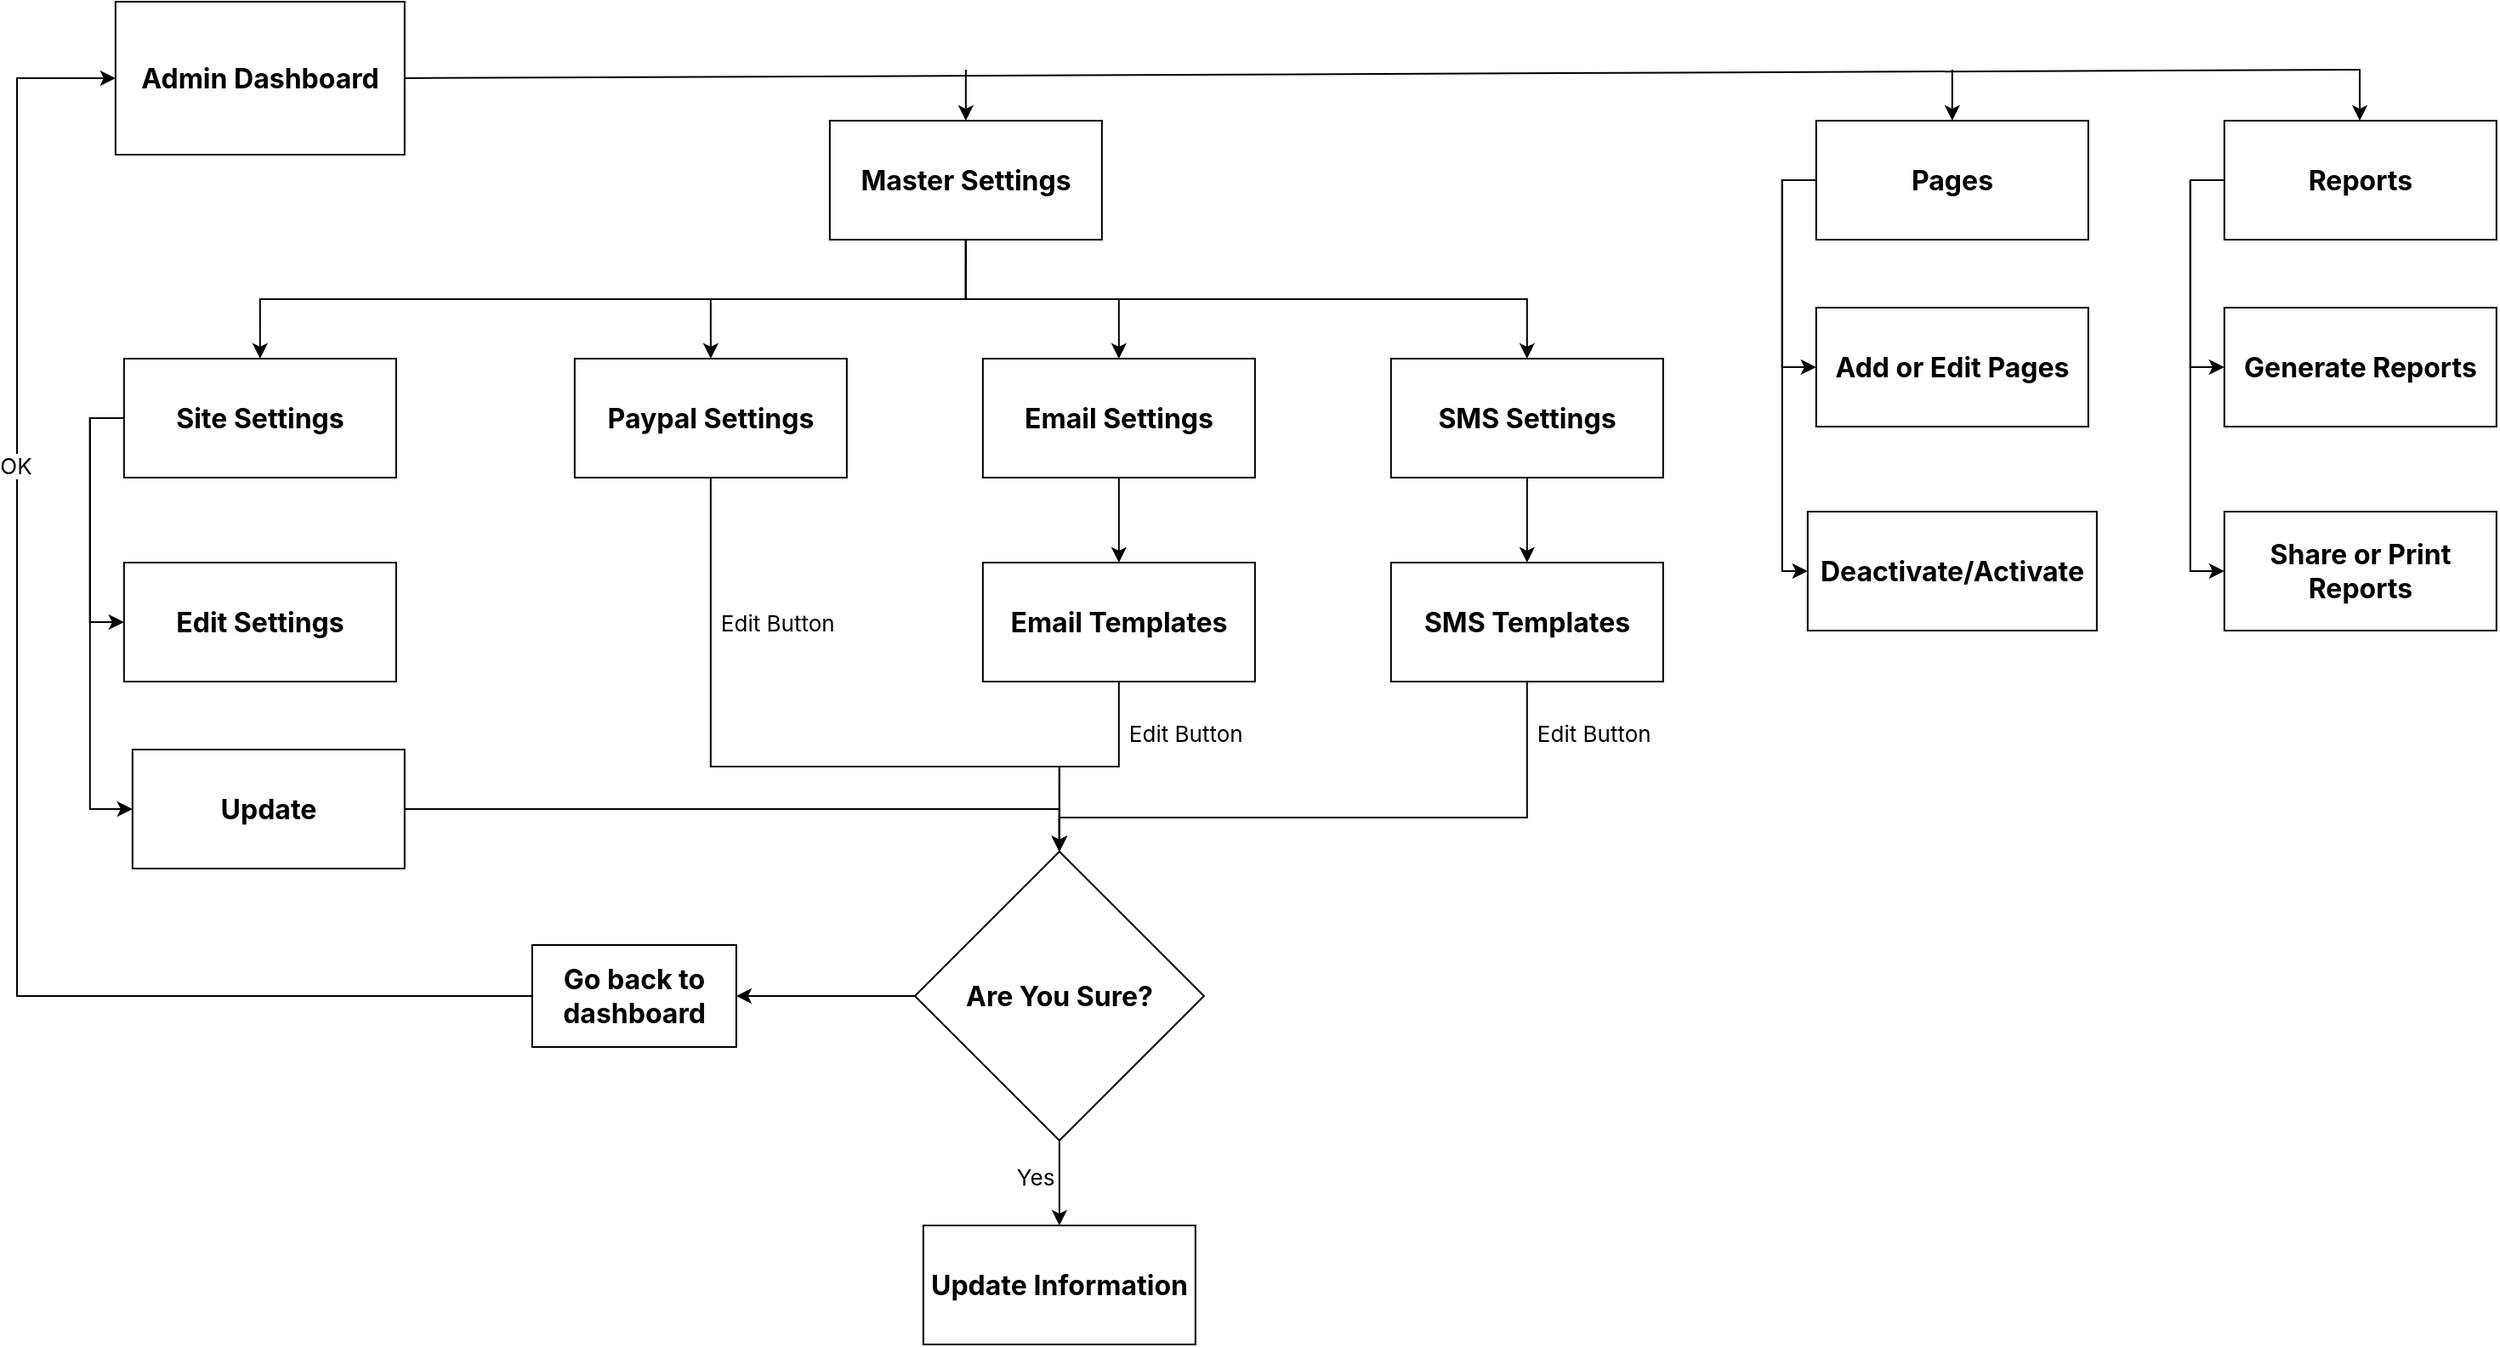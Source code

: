 <mxfile version="16.5.2" type="github"><diagram id="LvNLbCVVz8cvif5qiek-" name="Page-1"><mxGraphModel dx="2188" dy="1160" grid="0" gridSize="10" guides="1" tooltips="1" connect="1" arrows="1" fold="1" page="1" pageScale="1" pageWidth="1600" pageHeight="900" background="none" math="0" shadow="0"><root><mxCell id="0"/><mxCell id="1" parent="0"/><mxCell id="Ca272WhM7J80sJ0-HM1Y-1" value="&lt;font face=&quot;inter&quot; data-font-src=&quot;https://fonts.googleapis.com/css?family=inter&quot; style=&quot;font-size: 16px&quot;&gt;&lt;b&gt;Admin Dashboard&lt;/b&gt;&lt;/font&gt;" style="rounded=0;whiteSpace=wrap;html=1;" vertex="1" parent="1"><mxGeometry x="107.92" y="40" width="170" height="90" as="geometry"/></mxCell><mxCell id="Ca272WhM7J80sJ0-HM1Y-34" style="edgeStyle=orthogonalEdgeStyle;rounded=0;orthogonalLoop=1;jettySize=auto;html=1;exitX=0.5;exitY=1;exitDx=0;exitDy=0;entryX=0.5;entryY=0;entryDx=0;entryDy=0;fontFamily=inter;fontSource=https%3A%2F%2Ffonts.googleapis.com%2Fcss%3Ffamily%3Dinter;fontSize=16;" edge="1" parent="1" source="Ca272WhM7J80sJ0-HM1Y-2" target="Ca272WhM7J80sJ0-HM1Y-14"><mxGeometry relative="1" as="geometry"/></mxCell><mxCell id="Ca272WhM7J80sJ0-HM1Y-35" style="edgeStyle=orthogonalEdgeStyle;rounded=0;orthogonalLoop=1;jettySize=auto;html=1;exitX=0.5;exitY=1;exitDx=0;exitDy=0;entryX=0.5;entryY=0;entryDx=0;entryDy=0;fontFamily=inter;fontSource=https%3A%2F%2Ffonts.googleapis.com%2Fcss%3Ffamily%3Dinter;fontSize=16;" edge="1" parent="1" source="Ca272WhM7J80sJ0-HM1Y-2" target="Ca272WhM7J80sJ0-HM1Y-15"><mxGeometry relative="1" as="geometry"/></mxCell><mxCell id="Ca272WhM7J80sJ0-HM1Y-36" style="edgeStyle=orthogonalEdgeStyle;rounded=0;orthogonalLoop=1;jettySize=auto;html=1;exitX=0.5;exitY=1;exitDx=0;exitDy=0;entryX=0.5;entryY=0;entryDx=0;entryDy=0;fontFamily=inter;fontSource=https%3A%2F%2Ffonts.googleapis.com%2Fcss%3Ffamily%3Dinter;fontSize=16;" edge="1" parent="1" source="Ca272WhM7J80sJ0-HM1Y-2" target="Ca272WhM7J80sJ0-HM1Y-16"><mxGeometry relative="1" as="geometry"/></mxCell><mxCell id="Ca272WhM7J80sJ0-HM1Y-37" style="edgeStyle=orthogonalEdgeStyle;rounded=0;orthogonalLoop=1;jettySize=auto;html=1;exitX=0.5;exitY=1;exitDx=0;exitDy=0;fontFamily=inter;fontSource=https%3A%2F%2Ffonts.googleapis.com%2Fcss%3Ffamily%3Dinter;fontSize=16;" edge="1" parent="1" source="Ca272WhM7J80sJ0-HM1Y-2" target="Ca272WhM7J80sJ0-HM1Y-18"><mxGeometry relative="1" as="geometry"/></mxCell><mxCell id="Ca272WhM7J80sJ0-HM1Y-2" value="&lt;font face=&quot;inter&quot; data-font-src=&quot;https://fonts.googleapis.com/css?family=inter&quot; style=&quot;font-size: 16px&quot;&gt;&lt;b&gt;Master Settings&lt;/b&gt;&lt;/font&gt;" style="rounded=0;whiteSpace=wrap;html=1;" vertex="1" parent="1"><mxGeometry x="527.92" y="110" width="160" height="70" as="geometry"/></mxCell><mxCell id="Ca272WhM7J80sJ0-HM1Y-49" style="edgeStyle=orthogonalEdgeStyle;rounded=0;orthogonalLoop=1;jettySize=auto;html=1;exitX=0;exitY=0.5;exitDx=0;exitDy=0;entryX=0;entryY=0.5;entryDx=0;entryDy=0;fontFamily=inter;fontSource=https%3A%2F%2Ffonts.googleapis.com%2Fcss%3Ffamily%3Dinter;fontSize=13;" edge="1" parent="1" source="Ca272WhM7J80sJ0-HM1Y-6" target="Ca272WhM7J80sJ0-HM1Y-47"><mxGeometry relative="1" as="geometry"/></mxCell><mxCell id="Ca272WhM7J80sJ0-HM1Y-50" style="edgeStyle=orthogonalEdgeStyle;rounded=0;orthogonalLoop=1;jettySize=auto;html=1;exitX=0;exitY=0.5;exitDx=0;exitDy=0;entryX=0;entryY=0.5;entryDx=0;entryDy=0;fontFamily=inter;fontSource=https%3A%2F%2Ffonts.googleapis.com%2Fcss%3Ffamily%3Dinter;fontSize=13;" edge="1" parent="1" source="Ca272WhM7J80sJ0-HM1Y-6" target="Ca272WhM7J80sJ0-HM1Y-48"><mxGeometry relative="1" as="geometry"/></mxCell><mxCell id="Ca272WhM7J80sJ0-HM1Y-6" value="&lt;font face=&quot;inter&quot; data-font-src=&quot;https://fonts.googleapis.com/css?family=inter&quot; style=&quot;font-size: 16px&quot;&gt;&lt;b&gt;Pages&lt;/b&gt;&lt;/font&gt;" style="rounded=0;whiteSpace=wrap;html=1;" vertex="1" parent="1"><mxGeometry x="1107.92" y="110" width="160" height="70" as="geometry"/></mxCell><mxCell id="Ca272WhM7J80sJ0-HM1Y-53" style="edgeStyle=orthogonalEdgeStyle;rounded=0;orthogonalLoop=1;jettySize=auto;html=1;exitX=0;exitY=0.5;exitDx=0;exitDy=0;entryX=0;entryY=0.5;entryDx=0;entryDy=0;fontFamily=inter;fontSource=https%3A%2F%2Ffonts.googleapis.com%2Fcss%3Ffamily%3Dinter;fontSize=13;" edge="1" parent="1" source="Ca272WhM7J80sJ0-HM1Y-7" target="Ca272WhM7J80sJ0-HM1Y-51"><mxGeometry relative="1" as="geometry"/></mxCell><mxCell id="Ca272WhM7J80sJ0-HM1Y-54" style="edgeStyle=orthogonalEdgeStyle;rounded=0;orthogonalLoop=1;jettySize=auto;html=1;exitX=0;exitY=0.5;exitDx=0;exitDy=0;entryX=0;entryY=0.5;entryDx=0;entryDy=0;fontFamily=inter;fontSource=https%3A%2F%2Ffonts.googleapis.com%2Fcss%3Ffamily%3Dinter;fontSize=13;" edge="1" parent="1" source="Ca272WhM7J80sJ0-HM1Y-7" target="Ca272WhM7J80sJ0-HM1Y-52"><mxGeometry relative="1" as="geometry"/></mxCell><mxCell id="Ca272WhM7J80sJ0-HM1Y-7" value="&lt;font face=&quot;inter&quot; data-font-src=&quot;https://fonts.googleapis.com/css?family=inter&quot; style=&quot;font-size: 16px&quot;&gt;&lt;b&gt;Reports&lt;/b&gt;&lt;/font&gt;" style="rounded=0;whiteSpace=wrap;html=1;" vertex="1" parent="1"><mxGeometry x="1347.92" y="110" width="160" height="70" as="geometry"/></mxCell><mxCell id="Ca272WhM7J80sJ0-HM1Y-8" value="" style="endArrow=none;html=1;rounded=0;fontFamily=inter;fontSource=https%3A%2F%2Ffonts.googleapis.com%2Fcss%3Ffamily%3Dinter;fontSize=16;entryX=1;entryY=0.5;entryDx=0;entryDy=0;" edge="1" parent="1" target="Ca272WhM7J80sJ0-HM1Y-1"><mxGeometry width="50" height="50" relative="1" as="geometry"><mxPoint x="1427.92" y="80" as="sourcePoint"/><mxPoint x="937.92" y="410" as="targetPoint"/></mxGeometry></mxCell><mxCell id="Ca272WhM7J80sJ0-HM1Y-11" value="" style="endArrow=classic;html=1;rounded=0;fontFamily=inter;fontSource=https%3A%2F%2Ffonts.googleapis.com%2Fcss%3Ffamily%3Dinter;fontSize=16;entryX=0.5;entryY=0;entryDx=0;entryDy=0;" edge="1" parent="1" target="Ca272WhM7J80sJ0-HM1Y-2"><mxGeometry width="50" height="50" relative="1" as="geometry"><mxPoint x="607.92" y="80" as="sourcePoint"/><mxPoint x="667.92" y="80" as="targetPoint"/></mxGeometry></mxCell><mxCell id="Ca272WhM7J80sJ0-HM1Y-12" value="" style="endArrow=classic;html=1;rounded=0;fontFamily=inter;fontSource=https%3A%2F%2Ffonts.googleapis.com%2Fcss%3Ffamily%3Dinter;fontSize=16;entryX=0.5;entryY=0;entryDx=0;entryDy=0;" edge="1" parent="1"><mxGeometry width="50" height="50" relative="1" as="geometry"><mxPoint x="1187.92" y="80" as="sourcePoint"/><mxPoint x="1187.92" y="110" as="targetPoint"/></mxGeometry></mxCell><mxCell id="Ca272WhM7J80sJ0-HM1Y-13" value="" style="endArrow=classic;html=1;rounded=0;fontFamily=inter;fontSource=https%3A%2F%2Ffonts.googleapis.com%2Fcss%3Ffamily%3Dinter;fontSize=16;entryX=0.5;entryY=0;entryDx=0;entryDy=0;" edge="1" parent="1"><mxGeometry width="50" height="50" relative="1" as="geometry"><mxPoint x="1427.55" y="80" as="sourcePoint"/><mxPoint x="1427.55" y="110" as="targetPoint"/></mxGeometry></mxCell><mxCell id="Ca272WhM7J80sJ0-HM1Y-39" style="edgeStyle=orthogonalEdgeStyle;rounded=0;orthogonalLoop=1;jettySize=auto;html=1;exitX=0;exitY=0.5;exitDx=0;exitDy=0;entryX=0;entryY=0.5;entryDx=0;entryDy=0;fontFamily=inter;fontSource=https%3A%2F%2Ffonts.googleapis.com%2Fcss%3Ffamily%3Dinter;fontSize=13;" edge="1" parent="1" source="Ca272WhM7J80sJ0-HM1Y-14" target="Ca272WhM7J80sJ0-HM1Y-19"><mxGeometry relative="1" as="geometry"/></mxCell><mxCell id="Ca272WhM7J80sJ0-HM1Y-40" style="edgeStyle=orthogonalEdgeStyle;rounded=0;orthogonalLoop=1;jettySize=auto;html=1;exitX=0;exitY=0.5;exitDx=0;exitDy=0;entryX=0;entryY=0.5;entryDx=0;entryDy=0;fontFamily=inter;fontSource=https%3A%2F%2Ffonts.googleapis.com%2Fcss%3Ffamily%3Dinter;fontSize=13;" edge="1" parent="1" source="Ca272WhM7J80sJ0-HM1Y-14" target="Ca272WhM7J80sJ0-HM1Y-20"><mxGeometry relative="1" as="geometry"/></mxCell><mxCell id="Ca272WhM7J80sJ0-HM1Y-14" value="&lt;font face=&quot;inter&quot; data-font-src=&quot;https://fonts.googleapis.com/css?family=inter&quot; style=&quot;font-size: 16px&quot;&gt;&lt;b&gt;Site Settings&lt;/b&gt;&lt;/font&gt;" style="rounded=0;whiteSpace=wrap;html=1;" vertex="1" parent="1"><mxGeometry x="112.92" y="250" width="160" height="70" as="geometry"/></mxCell><mxCell id="Ca272WhM7J80sJ0-HM1Y-32" style="edgeStyle=orthogonalEdgeStyle;rounded=0;orthogonalLoop=1;jettySize=auto;html=1;entryX=0.5;entryY=0;entryDx=0;entryDy=0;fontFamily=inter;fontSource=https%3A%2F%2Ffonts.googleapis.com%2Fcss%3Ffamily%3Dinter;fontSize=16;" edge="1" parent="1" source="Ca272WhM7J80sJ0-HM1Y-15" target="Ca272WhM7J80sJ0-HM1Y-24"><mxGeometry relative="1" as="geometry"><Array as="points"><mxPoint x="457.92" y="490"/><mxPoint x="662.92" y="490"/></Array></mxGeometry></mxCell><mxCell id="Ca272WhM7J80sJ0-HM1Y-15" value="&lt;font face=&quot;inter&quot; data-font-src=&quot;https://fonts.googleapis.com/css?family=inter&quot; style=&quot;font-size: 16px&quot;&gt;&lt;b&gt;Paypal Settings&lt;/b&gt;&lt;/font&gt;" style="rounded=0;whiteSpace=wrap;html=1;" vertex="1" parent="1"><mxGeometry x="377.92" y="250" width="160" height="70" as="geometry"/></mxCell><mxCell id="Ca272WhM7J80sJ0-HM1Y-42" style="edgeStyle=orthogonalEdgeStyle;rounded=0;orthogonalLoop=1;jettySize=auto;html=1;exitX=0.5;exitY=1;exitDx=0;exitDy=0;fontFamily=inter;fontSource=https%3A%2F%2Ffonts.googleapis.com%2Fcss%3Ffamily%3Dinter;fontSize=13;" edge="1" parent="1" source="Ca272WhM7J80sJ0-HM1Y-16" target="Ca272WhM7J80sJ0-HM1Y-17"><mxGeometry relative="1" as="geometry"/></mxCell><mxCell id="Ca272WhM7J80sJ0-HM1Y-16" value="&lt;font face=&quot;inter&quot; data-font-src=&quot;https://fonts.googleapis.com/css?family=inter&quot; style=&quot;font-size: 16px&quot;&gt;&lt;b&gt;Email Settings&lt;/b&gt;&lt;/font&gt;" style="rounded=0;whiteSpace=wrap;html=1;" vertex="1" parent="1"><mxGeometry x="617.92" y="250" width="160" height="70" as="geometry"/></mxCell><mxCell id="Ca272WhM7J80sJ0-HM1Y-30" style="edgeStyle=orthogonalEdgeStyle;rounded=0;orthogonalLoop=1;jettySize=auto;html=1;entryX=0.5;entryY=0;entryDx=0;entryDy=0;fontFamily=inter;fontSource=https%3A%2F%2Ffonts.googleapis.com%2Fcss%3Ffamily%3Dinter;fontSize=16;" edge="1" parent="1" source="Ca272WhM7J80sJ0-HM1Y-17" target="Ca272WhM7J80sJ0-HM1Y-24"><mxGeometry relative="1" as="geometry"/></mxCell><mxCell id="Ca272WhM7J80sJ0-HM1Y-17" value="&lt;font face=&quot;inter&quot; data-font-src=&quot;https://fonts.googleapis.com/css?family=inter&quot; style=&quot;font-size: 16px&quot;&gt;&lt;b&gt;Email Templates&lt;/b&gt;&lt;/font&gt;" style="rounded=0;whiteSpace=wrap;html=1;" vertex="1" parent="1"><mxGeometry x="617.92" y="370" width="160" height="70" as="geometry"/></mxCell><mxCell id="Ca272WhM7J80sJ0-HM1Y-43" style="edgeStyle=orthogonalEdgeStyle;rounded=0;orthogonalLoop=1;jettySize=auto;html=1;exitX=0.5;exitY=1;exitDx=0;exitDy=0;fontFamily=inter;fontSource=https%3A%2F%2Ffonts.googleapis.com%2Fcss%3Ffamily%3Dinter;fontSize=13;" edge="1" parent="1" source="Ca272WhM7J80sJ0-HM1Y-18" target="Ca272WhM7J80sJ0-HM1Y-23"><mxGeometry relative="1" as="geometry"/></mxCell><mxCell id="Ca272WhM7J80sJ0-HM1Y-18" value="&lt;font face=&quot;inter&quot; data-font-src=&quot;https://fonts.googleapis.com/css?family=inter&quot; style=&quot;font-size: 16px&quot;&gt;&lt;b&gt;SMS Settings&lt;/b&gt;&lt;/font&gt;" style="rounded=0;whiteSpace=wrap;html=1;" vertex="1" parent="1"><mxGeometry x="857.92" y="250" width="160" height="70" as="geometry"/></mxCell><mxCell id="Ca272WhM7J80sJ0-HM1Y-19" value="&lt;font face=&quot;inter&quot; data-font-src=&quot;https://fonts.googleapis.com/css?family=inter&quot; style=&quot;font-size: 16px&quot;&gt;&lt;b&gt;Edit Settings&lt;/b&gt;&lt;/font&gt;" style="rounded=0;whiteSpace=wrap;html=1;" vertex="1" parent="1"><mxGeometry x="112.92" y="370" width="160" height="70" as="geometry"/></mxCell><mxCell id="Ca272WhM7J80sJ0-HM1Y-28" style="edgeStyle=orthogonalEdgeStyle;rounded=0;orthogonalLoop=1;jettySize=auto;html=1;entryX=0.5;entryY=0;entryDx=0;entryDy=0;fontFamily=inter;fontSource=https%3A%2F%2Ffonts.googleapis.com%2Fcss%3Ffamily%3Dinter;fontSize=16;" edge="1" parent="1" source="Ca272WhM7J80sJ0-HM1Y-20" target="Ca272WhM7J80sJ0-HM1Y-24"><mxGeometry relative="1" as="geometry"/></mxCell><mxCell id="Ca272WhM7J80sJ0-HM1Y-20" value="&lt;font face=&quot;inter&quot; data-font-src=&quot;https://fonts.googleapis.com/css?family=inter&quot; style=&quot;font-size: 16px&quot;&gt;&lt;b&gt;Update&lt;/b&gt;&lt;/font&gt;" style="rounded=0;whiteSpace=wrap;html=1;" vertex="1" parent="1"><mxGeometry x="117.92" y="480" width="160" height="70" as="geometry"/></mxCell><mxCell id="Ca272WhM7J80sJ0-HM1Y-31" style="edgeStyle=orthogonalEdgeStyle;rounded=0;orthogonalLoop=1;jettySize=auto;html=1;fontFamily=inter;fontSource=https%3A%2F%2Ffonts.googleapis.com%2Fcss%3Ffamily%3Dinter;fontSize=16;" edge="1" parent="1" source="Ca272WhM7J80sJ0-HM1Y-23" target="Ca272WhM7J80sJ0-HM1Y-24"><mxGeometry relative="1" as="geometry"><Array as="points"><mxPoint x="937.92" y="520"/><mxPoint x="662.92" y="520"/></Array></mxGeometry></mxCell><mxCell id="Ca272WhM7J80sJ0-HM1Y-23" value="&lt;font face=&quot;inter&quot; data-font-src=&quot;https://fonts.googleapis.com/css?family=inter&quot; style=&quot;font-size: 16px&quot;&gt;&lt;b&gt;SMS Templates&lt;/b&gt;&lt;/font&gt;" style="rounded=0;whiteSpace=wrap;html=1;" vertex="1" parent="1"><mxGeometry x="857.92" y="370" width="160" height="70" as="geometry"/></mxCell><mxCell id="Ca272WhM7J80sJ0-HM1Y-33" style="edgeStyle=orthogonalEdgeStyle;rounded=0;orthogonalLoop=1;jettySize=auto;html=1;exitX=0.5;exitY=1;exitDx=0;exitDy=0;fontFamily=inter;fontSource=https%3A%2F%2Ffonts.googleapis.com%2Fcss%3Ffamily%3Dinter;fontSize=16;" edge="1" parent="1" source="Ca272WhM7J80sJ0-HM1Y-24" target="Ca272WhM7J80sJ0-HM1Y-25"><mxGeometry relative="1" as="geometry"/></mxCell><mxCell id="Ca272WhM7J80sJ0-HM1Y-56" value="" style="edgeStyle=orthogonalEdgeStyle;rounded=0;orthogonalLoop=1;jettySize=auto;html=1;fontFamily=inter;fontSource=https%3A%2F%2Ffonts.googleapis.com%2Fcss%3Ffamily%3Dinter;fontSize=13;" edge="1" parent="1" source="Ca272WhM7J80sJ0-HM1Y-24" target="Ca272WhM7J80sJ0-HM1Y-55"><mxGeometry relative="1" as="geometry"/></mxCell><mxCell id="Ca272WhM7J80sJ0-HM1Y-24" value="&lt;b&gt;Are You Sure?&lt;/b&gt;" style="rhombus;whiteSpace=wrap;html=1;fontFamily=inter;fontSource=https%3A%2F%2Ffonts.googleapis.com%2Fcss%3Ffamily%3Dinter;fontSize=16;" vertex="1" parent="1"><mxGeometry x="577.92" y="540" width="170" height="170" as="geometry"/></mxCell><mxCell id="Ca272WhM7J80sJ0-HM1Y-25" value="&lt;font face=&quot;inter&quot; data-font-src=&quot;https://fonts.googleapis.com/css?family=inter&quot; style=&quot;font-size: 16px&quot;&gt;&lt;b&gt;Update Information&lt;/b&gt;&lt;/font&gt;" style="rounded=0;whiteSpace=wrap;html=1;" vertex="1" parent="1"><mxGeometry x="582.92" y="760" width="160" height="70" as="geometry"/></mxCell><mxCell id="Ca272WhM7J80sJ0-HM1Y-38" value="Yes" style="text;strokeColor=none;fillColor=none;align=left;verticalAlign=middle;spacingLeft=4;spacingRight=4;overflow=hidden;points=[[0,0.5],[1,0.5]];portConstraint=eastwest;rotatable=0;fontFamily=inter;fontSource=https%3A%2F%2Ffonts.googleapis.com%2Fcss%3Ffamily%3Dinter;fontSize=13;" vertex="1" parent="1"><mxGeometry x="631.92" y="716" width="45" height="30" as="geometry"/></mxCell><mxCell id="Ca272WhM7J80sJ0-HM1Y-44" value="Edit Button" style="text;strokeColor=none;fillColor=none;align=left;verticalAlign=middle;spacingLeft=4;spacingRight=4;overflow=hidden;points=[[0,0.5],[1,0.5]];portConstraint=eastwest;rotatable=0;fontFamily=inter;fontSource=https%3A%2F%2Ffonts.googleapis.com%2Fcss%3Ffamily%3Dinter;fontSize=13;" vertex="1" parent="1"><mxGeometry x="697.92" y="455" width="80" height="30" as="geometry"/></mxCell><mxCell id="Ca272WhM7J80sJ0-HM1Y-45" value="Edit Button" style="text;strokeColor=none;fillColor=none;align=left;verticalAlign=middle;spacingLeft=4;spacingRight=4;overflow=hidden;points=[[0,0.5],[1,0.5]];portConstraint=eastwest;rotatable=0;fontFamily=inter;fontSource=https%3A%2F%2Ffonts.googleapis.com%2Fcss%3Ffamily%3Dinter;fontSize=13;" vertex="1" parent="1"><mxGeometry x="937.92" y="455" width="80" height="30" as="geometry"/></mxCell><mxCell id="Ca272WhM7J80sJ0-HM1Y-46" value="Edit Button" style="text;strokeColor=none;fillColor=none;align=left;verticalAlign=middle;spacingLeft=4;spacingRight=4;overflow=hidden;points=[[0,0.5],[1,0.5]];portConstraint=eastwest;rotatable=0;fontFamily=inter;fontSource=https%3A%2F%2Ffonts.googleapis.com%2Fcss%3Ffamily%3Dinter;fontSize=13;" vertex="1" parent="1"><mxGeometry x="457.92" y="390" width="80" height="30" as="geometry"/></mxCell><mxCell id="Ca272WhM7J80sJ0-HM1Y-47" value="&lt;font face=&quot;inter&quot;&gt;&lt;span style=&quot;font-size: 16px&quot;&gt;&lt;b&gt;Add or Edit Pages&lt;/b&gt;&lt;/span&gt;&lt;/font&gt;" style="rounded=0;whiteSpace=wrap;html=1;" vertex="1" parent="1"><mxGeometry x="1107.92" y="220" width="160" height="70" as="geometry"/></mxCell><mxCell id="Ca272WhM7J80sJ0-HM1Y-48" value="&lt;font face=&quot;inter&quot; data-font-src=&quot;https://fonts.googleapis.com/css?family=inter&quot; style=&quot;font-size: 16px&quot;&gt;&lt;b&gt;Deactivate/Activate&lt;/b&gt;&lt;/font&gt;" style="rounded=0;whiteSpace=wrap;html=1;" vertex="1" parent="1"><mxGeometry x="1102.92" y="340" width="170" height="70" as="geometry"/></mxCell><mxCell id="Ca272WhM7J80sJ0-HM1Y-51" value="&lt;font face=&quot;inter&quot;&gt;&lt;span style=&quot;font-size: 16px&quot;&gt;&lt;b&gt;Generate Reports&lt;/b&gt;&lt;/span&gt;&lt;/font&gt;" style="rounded=0;whiteSpace=wrap;html=1;" vertex="1" parent="1"><mxGeometry x="1347.92" y="220" width="160" height="70" as="geometry"/></mxCell><mxCell id="Ca272WhM7J80sJ0-HM1Y-52" value="&lt;font face=&quot;inter&quot;&gt;&lt;span style=&quot;font-size: 16px&quot;&gt;&lt;b&gt;Share or Print Reports&lt;/b&gt;&lt;/span&gt;&lt;/font&gt;" style="rounded=0;whiteSpace=wrap;html=1;" vertex="1" parent="1"><mxGeometry x="1347.92" y="340" width="160" height="70" as="geometry"/></mxCell><mxCell id="Ca272WhM7J80sJ0-HM1Y-57" style="edgeStyle=orthogonalEdgeStyle;rounded=0;orthogonalLoop=1;jettySize=auto;html=1;entryX=0;entryY=0.5;entryDx=0;entryDy=0;fontFamily=inter;fontSource=https%3A%2F%2Ffonts.googleapis.com%2Fcss%3Ffamily%3Dinter;fontSize=13;" edge="1" parent="1" source="Ca272WhM7J80sJ0-HM1Y-55" target="Ca272WhM7J80sJ0-HM1Y-1"><mxGeometry relative="1" as="geometry"><Array as="points"><mxPoint x="50" y="625"/><mxPoint x="50" y="85"/></Array></mxGeometry></mxCell><mxCell id="Ca272WhM7J80sJ0-HM1Y-58" value="OK" style="edgeLabel;html=1;align=center;verticalAlign=middle;resizable=0;points=[];fontSize=13;fontFamily=inter;" vertex="1" connectable="0" parent="Ca272WhM7J80sJ0-HM1Y-57"><mxGeometry x="0.367" y="1" relative="1" as="geometry"><mxPoint as="offset"/></mxGeometry></mxCell><mxCell id="Ca272WhM7J80sJ0-HM1Y-55" value="&lt;b&gt;Go back to dashboard&lt;/b&gt;" style="whiteSpace=wrap;html=1;fontSize=16;fontFamily=inter;fontSource=https%3A%2F%2Ffonts.googleapis.com%2Fcss%3Ffamily%3Dinter;" vertex="1" parent="1"><mxGeometry x="352.92" y="595" width="120" height="60" as="geometry"/></mxCell></root></mxGraphModel></diagram></mxfile>